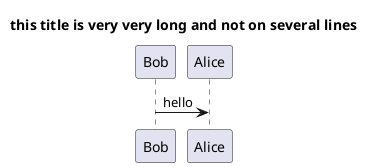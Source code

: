 {
  "sha1": "nxs6bnt1bhoutjvo3p9wmmz0bvsvrk6",
  "insertion": {
    "when": "2024-06-03T18:59:31.523Z",
    "user": "plantuml@gmail.com"
  }
}
@startuml
title this title is very very long and not on several lines
Bob -> Alice : hello

@enduml
